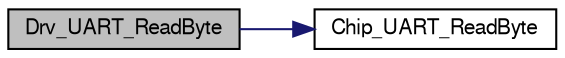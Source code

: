 digraph "Drv_UART_ReadByte"
{
  edge [fontname="FreeSans",fontsize="10",labelfontname="FreeSans",labelfontsize="10"];
  node [fontname="FreeSans",fontsize="10",shape=record];
  rankdir="LR";
  Node1 [label="Drv_UART_ReadByte",height=0.2,width=0.4,color="black", fillcolor="grey75", style="filled", fontcolor="black"];
  Node1 -> Node2 [color="midnightblue",fontsize="10",style="solid"];
  Node2 [label="Chip_UART_ReadByte",height=0.2,width=0.4,color="black", fillcolor="white", style="filled",URL="$group__UART__17XX__40XX.html#ga8eec9067080637eea7ecfedac6586fe9",tooltip="Read a single byte data from the UART peripheral. "];
}

